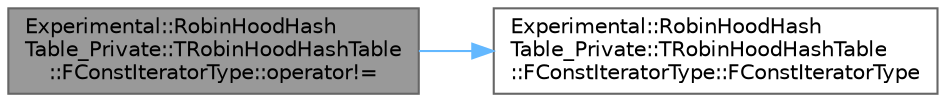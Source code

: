 digraph "Experimental::RobinHoodHashTable_Private::TRobinHoodHashTable::FConstIteratorType::operator!="
{
 // INTERACTIVE_SVG=YES
 // LATEX_PDF_SIZE
  bgcolor="transparent";
  edge [fontname=Helvetica,fontsize=10,labelfontname=Helvetica,labelfontsize=10];
  node [fontname=Helvetica,fontsize=10,shape=box,height=0.2,width=0.4];
  rankdir="LR";
  Node1 [id="Node000001",label="Experimental::RobinHoodHash\lTable_Private::TRobinHoodHashTable\l::FConstIteratorType::operator!=",height=0.2,width=0.4,color="gray40", fillcolor="grey60", style="filled", fontcolor="black",tooltip=" "];
  Node1 -> Node2 [id="edge1_Node000001_Node000002",color="steelblue1",style="solid",tooltip=" "];
  Node2 [id="Node000002",label="Experimental::RobinHoodHash\lTable_Private::TRobinHoodHashTable\l::FConstIteratorType::FConstIteratorType",height=0.2,width=0.4,color="grey40", fillcolor="white", style="filled",URL="$d3/d14/classExperimental_1_1RobinHoodHashTable__Private_1_1TRobinHoodHashTable_1_1FConstIteratorType.html#ab24b2f9f209904e3be30a20b1f15fa36",tooltip=" "];
}
